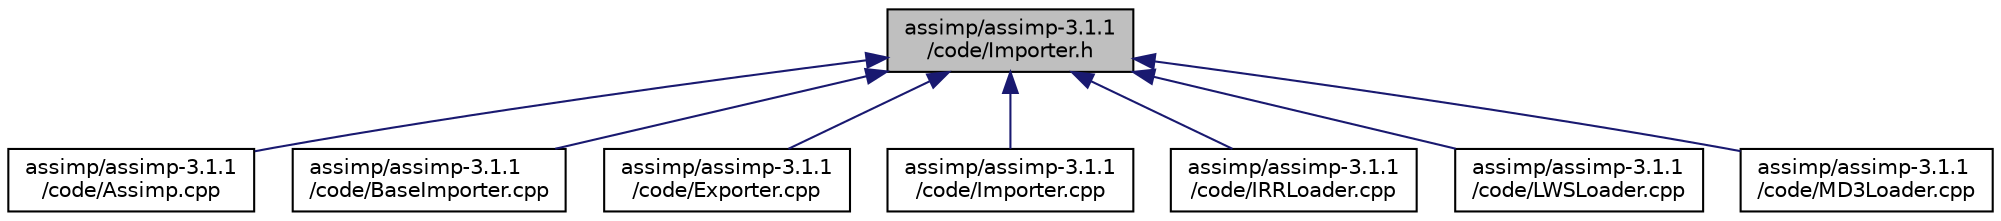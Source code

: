 digraph "assimp/assimp-3.1.1/code/Importer.h"
{
  edge [fontname="Helvetica",fontsize="10",labelfontname="Helvetica",labelfontsize="10"];
  node [fontname="Helvetica",fontsize="10",shape=record];
  Node1 [label="assimp/assimp-3.1.1\l/code/Importer.h",height=0.2,width=0.4,color="black", fillcolor="grey75", style="filled", fontcolor="black"];
  Node1 -> Node2 [dir="back",color="midnightblue",fontsize="10",style="solid"];
  Node2 [label="assimp/assimp-3.1.1\l/code/Assimp.cpp",height=0.2,width=0.4,color="black", fillcolor="white", style="filled",URL="$_assimp_8cpp.html",tooltip="Implementation of the Plain-C API. "];
  Node1 -> Node3 [dir="back",color="midnightblue",fontsize="10",style="solid"];
  Node3 [label="assimp/assimp-3.1.1\l/code/BaseImporter.cpp",height=0.2,width=0.4,color="black", fillcolor="white", style="filled",URL="$_base_importer_8cpp.html",tooltip="Implementation of BaseImporter. "];
  Node1 -> Node4 [dir="back",color="midnightblue",fontsize="10",style="solid"];
  Node4 [label="assimp/assimp-3.1.1\l/code/Exporter.cpp",height=0.2,width=0.4,color="black", fillcolor="white", style="filled",URL="$_exporter_8cpp.html"];
  Node1 -> Node5 [dir="back",color="midnightblue",fontsize="10",style="solid"];
  Node5 [label="assimp/assimp-3.1.1\l/code/Importer.cpp",height=0.2,width=0.4,color="black", fillcolor="white", style="filled",URL="$_importer_8cpp.html",tooltip="Implementation of the CPP-API class Importer. "];
  Node1 -> Node6 [dir="back",color="midnightblue",fontsize="10",style="solid"];
  Node6 [label="assimp/assimp-3.1.1\l/code/IRRLoader.cpp",height=0.2,width=0.4,color="black", fillcolor="white", style="filled",URL="$_i_r_r_loader_8cpp.html",tooltip="Implementation of the Irr importer class. "];
  Node1 -> Node7 [dir="back",color="midnightblue",fontsize="10",style="solid"];
  Node7 [label="assimp/assimp-3.1.1\l/code/LWSLoader.cpp",height=0.2,width=0.4,color="black", fillcolor="white", style="filled",URL="$_l_w_s_loader_8cpp.html",tooltip="Implementation of the LWS importer class. "];
  Node1 -> Node8 [dir="back",color="midnightblue",fontsize="10",style="solid"];
  Node8 [label="assimp/assimp-3.1.1\l/code/MD3Loader.cpp",height=0.2,width=0.4,color="black", fillcolor="white", style="filled",URL="$_m_d3_loader_8cpp.html",tooltip="Implementation of the MD3 importer class. "];
}
